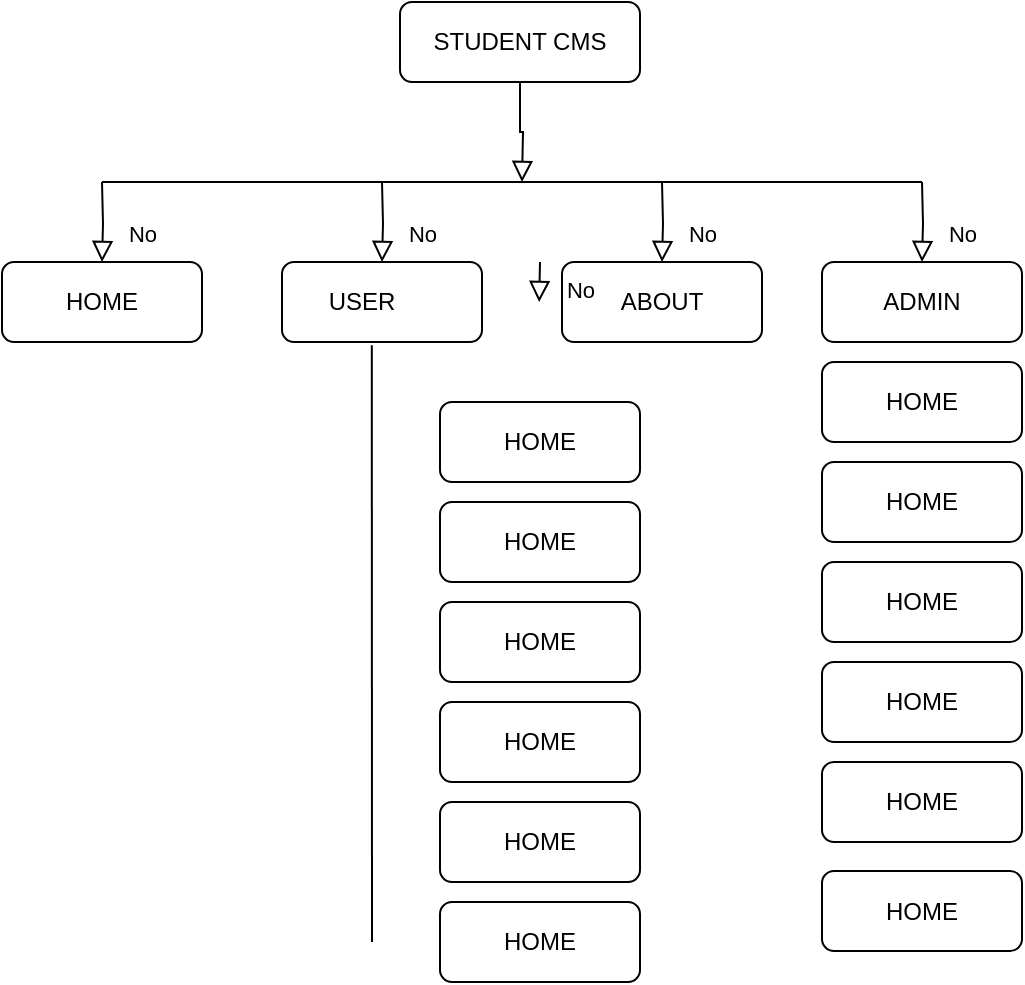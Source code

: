 <mxfile version="26.1.1">
  <diagram id="C5RBs43oDa-KdzZeNtuy" name="Page-1">
    <mxGraphModel dx="568" dy="310" grid="1" gridSize="10" guides="1" tooltips="1" connect="1" arrows="1" fold="1" page="1" pageScale="1" pageWidth="827" pageHeight="1169" math="0" shadow="0">
      <root>
        <mxCell id="WIyWlLk6GJQsqaUBKTNV-0" />
        <mxCell id="WIyWlLk6GJQsqaUBKTNV-1" parent="WIyWlLk6GJQsqaUBKTNV-0" />
        <mxCell id="XgQ5IdHaCChkfWggYWmZ-5" value="" style="rounded=0;html=1;jettySize=auto;orthogonalLoop=1;fontSize=11;endArrow=block;endFill=0;endSize=8;strokeWidth=1;shadow=0;labelBackgroundColor=none;edgeStyle=orthogonalEdgeStyle;" edge="1" parent="WIyWlLk6GJQsqaUBKTNV-1" source="XgQ5IdHaCChkfWggYWmZ-6">
          <mxGeometry relative="1" as="geometry">
            <mxPoint x="520" y="240" as="targetPoint" />
          </mxGeometry>
        </mxCell>
        <mxCell id="XgQ5IdHaCChkfWggYWmZ-6" value="STUDENT CMS" style="rounded=1;whiteSpace=wrap;html=1;fontSize=12;glass=0;strokeWidth=1;shadow=0;" vertex="1" parent="WIyWlLk6GJQsqaUBKTNV-1">
          <mxGeometry x="459" y="150" width="120" height="40" as="geometry" />
        </mxCell>
        <mxCell id="XgQ5IdHaCChkfWggYWmZ-9" value="ABOUT" style="rounded=1;whiteSpace=wrap;html=1;" vertex="1" parent="WIyWlLk6GJQsqaUBKTNV-1">
          <mxGeometry x="540" y="280" width="100" height="40" as="geometry" />
        </mxCell>
        <mxCell id="XgQ5IdHaCChkfWggYWmZ-10" value="HOME" style="rounded=1;whiteSpace=wrap;html=1;" vertex="1" parent="WIyWlLk6GJQsqaUBKTNV-1">
          <mxGeometry x="260" y="280" width="100" height="40" as="geometry" />
        </mxCell>
        <mxCell id="XgQ5IdHaCChkfWggYWmZ-11" value="USER&lt;span style=&quot;white-space: pre;&quot;&gt;&#x9;&lt;/span&gt;" style="rounded=1;whiteSpace=wrap;html=1;" vertex="1" parent="WIyWlLk6GJQsqaUBKTNV-1">
          <mxGeometry x="400" y="280" width="100" height="40" as="geometry" />
        </mxCell>
        <mxCell id="XgQ5IdHaCChkfWggYWmZ-12" value="ADMIN" style="rounded=1;whiteSpace=wrap;html=1;" vertex="1" parent="WIyWlLk6GJQsqaUBKTNV-1">
          <mxGeometry x="670" y="280" width="100" height="40" as="geometry" />
        </mxCell>
        <mxCell id="XgQ5IdHaCChkfWggYWmZ-15" value="" style="endArrow=none;html=1;rounded=0;" edge="1" parent="WIyWlLk6GJQsqaUBKTNV-1">
          <mxGeometry width="50" height="50" relative="1" as="geometry">
            <mxPoint x="310" y="240" as="sourcePoint" />
            <mxPoint x="720" y="240" as="targetPoint" />
            <Array as="points">
              <mxPoint x="500" y="240" />
            </Array>
          </mxGeometry>
        </mxCell>
        <mxCell id="XgQ5IdHaCChkfWggYWmZ-17" value="No" style="rounded=0;html=1;jettySize=auto;orthogonalLoop=1;fontSize=11;endArrow=block;endFill=0;endSize=8;strokeWidth=1;shadow=0;labelBackgroundColor=none;edgeStyle=orthogonalEdgeStyle;entryX=0.5;entryY=0;entryDx=0;entryDy=0;" edge="1" parent="WIyWlLk6GJQsqaUBKTNV-1" target="XgQ5IdHaCChkfWggYWmZ-10">
          <mxGeometry x="0.333" y="20" relative="1" as="geometry">
            <mxPoint as="offset" />
            <mxPoint x="310" y="240" as="sourcePoint" />
            <mxPoint x="370" y="270" as="targetPoint" />
          </mxGeometry>
        </mxCell>
        <mxCell id="XgQ5IdHaCChkfWggYWmZ-18" value="No" style="rounded=0;html=1;jettySize=auto;orthogonalLoop=1;fontSize=11;endArrow=block;endFill=0;endSize=8;strokeWidth=1;shadow=0;labelBackgroundColor=none;edgeStyle=orthogonalEdgeStyle;entryX=0.5;entryY=0;entryDx=0;entryDy=0;" edge="1" parent="WIyWlLk6GJQsqaUBKTNV-1" target="XgQ5IdHaCChkfWggYWmZ-11">
          <mxGeometry x="0.333" y="20" relative="1" as="geometry">
            <mxPoint as="offset" />
            <mxPoint x="450" y="240" as="sourcePoint" />
            <mxPoint x="450" y="270" as="targetPoint" />
            <Array as="points" />
          </mxGeometry>
        </mxCell>
        <mxCell id="XgQ5IdHaCChkfWggYWmZ-23" value="No" style="rounded=0;html=1;jettySize=auto;orthogonalLoop=1;fontSize=11;endArrow=block;endFill=0;endSize=8;strokeWidth=1;shadow=0;labelBackgroundColor=none;edgeStyle=orthogonalEdgeStyle;entryX=0.5;entryY=0;entryDx=0;entryDy=0;" edge="1" parent="WIyWlLk6GJQsqaUBKTNV-1" target="XgQ5IdHaCChkfWggYWmZ-9">
          <mxGeometry x="0.333" y="20" relative="1" as="geometry">
            <mxPoint as="offset" />
            <mxPoint x="590" y="240" as="sourcePoint" />
            <mxPoint x="576" y="270" as="targetPoint" />
            <Array as="points" />
          </mxGeometry>
        </mxCell>
        <mxCell id="XgQ5IdHaCChkfWggYWmZ-26" value="No" style="rounded=0;html=1;jettySize=auto;orthogonalLoop=1;fontSize=11;endArrow=block;endFill=0;endSize=8;strokeWidth=1;shadow=0;labelBackgroundColor=none;edgeStyle=orthogonalEdgeStyle;entryX=0.5;entryY=0;entryDx=0;entryDy=0;" edge="1" parent="WIyWlLk6GJQsqaUBKTNV-1" target="XgQ5IdHaCChkfWggYWmZ-12">
          <mxGeometry x="0.333" y="20" relative="1" as="geometry">
            <mxPoint as="offset" />
            <mxPoint x="720" y="240" as="sourcePoint" />
            <mxPoint x="657" y="290" as="targetPoint" />
            <Array as="points" />
          </mxGeometry>
        </mxCell>
        <mxCell id="XgQ5IdHaCChkfWggYWmZ-30" value="HOME" style="rounded=1;whiteSpace=wrap;html=1;" vertex="1" parent="WIyWlLk6GJQsqaUBKTNV-1">
          <mxGeometry x="479" y="350" width="100" height="40" as="geometry" />
        </mxCell>
        <mxCell id="XgQ5IdHaCChkfWggYWmZ-32" value="HOME" style="rounded=1;whiteSpace=wrap;html=1;" vertex="1" parent="WIyWlLk6GJQsqaUBKTNV-1">
          <mxGeometry x="479" y="400" width="100" height="40" as="geometry" />
        </mxCell>
        <mxCell id="XgQ5IdHaCChkfWggYWmZ-34" value="HOME" style="rounded=1;whiteSpace=wrap;html=1;" vertex="1" parent="WIyWlLk6GJQsqaUBKTNV-1">
          <mxGeometry x="479" y="450" width="100" height="40" as="geometry" />
        </mxCell>
        <mxCell id="XgQ5IdHaCChkfWggYWmZ-35" value="HOME" style="rounded=1;whiteSpace=wrap;html=1;" vertex="1" parent="WIyWlLk6GJQsqaUBKTNV-1">
          <mxGeometry x="479" y="500" width="100" height="40" as="geometry" />
        </mxCell>
        <mxCell id="XgQ5IdHaCChkfWggYWmZ-36" value="HOME" style="rounded=1;whiteSpace=wrap;html=1;" vertex="1" parent="WIyWlLk6GJQsqaUBKTNV-1">
          <mxGeometry x="479" y="550" width="100" height="40" as="geometry" />
        </mxCell>
        <mxCell id="XgQ5IdHaCChkfWggYWmZ-37" value="HOME" style="rounded=1;whiteSpace=wrap;html=1;" vertex="1" parent="WIyWlLk6GJQsqaUBKTNV-1">
          <mxGeometry x="479" y="600" width="100" height="40" as="geometry" />
        </mxCell>
        <mxCell id="XgQ5IdHaCChkfWggYWmZ-43" value="HOME" style="rounded=1;whiteSpace=wrap;html=1;" vertex="1" parent="WIyWlLk6GJQsqaUBKTNV-1">
          <mxGeometry x="670" y="380" width="100" height="40" as="geometry" />
        </mxCell>
        <mxCell id="XgQ5IdHaCChkfWggYWmZ-44" value="HOME" style="rounded=1;whiteSpace=wrap;html=1;" vertex="1" parent="WIyWlLk6GJQsqaUBKTNV-1">
          <mxGeometry x="670" y="430" width="100" height="40" as="geometry" />
        </mxCell>
        <mxCell id="XgQ5IdHaCChkfWggYWmZ-45" value="HOME" style="rounded=1;whiteSpace=wrap;html=1;" vertex="1" parent="WIyWlLk6GJQsqaUBKTNV-1">
          <mxGeometry x="670" y="480" width="100" height="40" as="geometry" />
        </mxCell>
        <mxCell id="XgQ5IdHaCChkfWggYWmZ-46" value="HOME" style="rounded=1;whiteSpace=wrap;html=1;" vertex="1" parent="WIyWlLk6GJQsqaUBKTNV-1">
          <mxGeometry x="670" y="530" width="100" height="40" as="geometry" />
        </mxCell>
        <mxCell id="XgQ5IdHaCChkfWggYWmZ-47" value="HOME" style="rounded=1;whiteSpace=wrap;html=1;" vertex="1" parent="WIyWlLk6GJQsqaUBKTNV-1">
          <mxGeometry x="670" y="584.5" width="100" height="40" as="geometry" />
        </mxCell>
        <mxCell id="XgQ5IdHaCChkfWggYWmZ-48" value="HOME" style="rounded=1;whiteSpace=wrap;html=1;" vertex="1" parent="WIyWlLk6GJQsqaUBKTNV-1">
          <mxGeometry x="670" y="330" width="100" height="40" as="geometry" />
        </mxCell>
        <mxCell id="XgQ5IdHaCChkfWggYWmZ-49" value="No" style="rounded=0;html=1;jettySize=auto;orthogonalLoop=1;fontSize=11;endArrow=block;endFill=0;endSize=8;strokeWidth=1;shadow=0;labelBackgroundColor=none;edgeStyle=orthogonalEdgeStyle;entryX=0.5;entryY=0;entryDx=0;entryDy=0;" edge="1" parent="WIyWlLk6GJQsqaUBKTNV-1">
          <mxGeometry x="0.333" y="20" relative="1" as="geometry">
            <mxPoint as="offset" />
            <mxPoint x="529" y="280" as="sourcePoint" />
            <mxPoint x="528.58" y="300" as="targetPoint" />
            <Array as="points">
              <mxPoint x="529" y="280" />
              <mxPoint x="529" y="280" />
            </Array>
          </mxGeometry>
        </mxCell>
        <mxCell id="XgQ5IdHaCChkfWggYWmZ-52" value="" style="endArrow=none;html=1;rounded=0;entryX=0.449;entryY=1.04;entryDx=0;entryDy=0;entryPerimeter=0;" edge="1" parent="WIyWlLk6GJQsqaUBKTNV-1" target="XgQ5IdHaCChkfWggYWmZ-11">
          <mxGeometry width="50" height="50" relative="1" as="geometry">
            <mxPoint x="445" y="620" as="sourcePoint" />
            <mxPoint x="470" y="340" as="targetPoint" />
          </mxGeometry>
        </mxCell>
      </root>
    </mxGraphModel>
  </diagram>
</mxfile>
